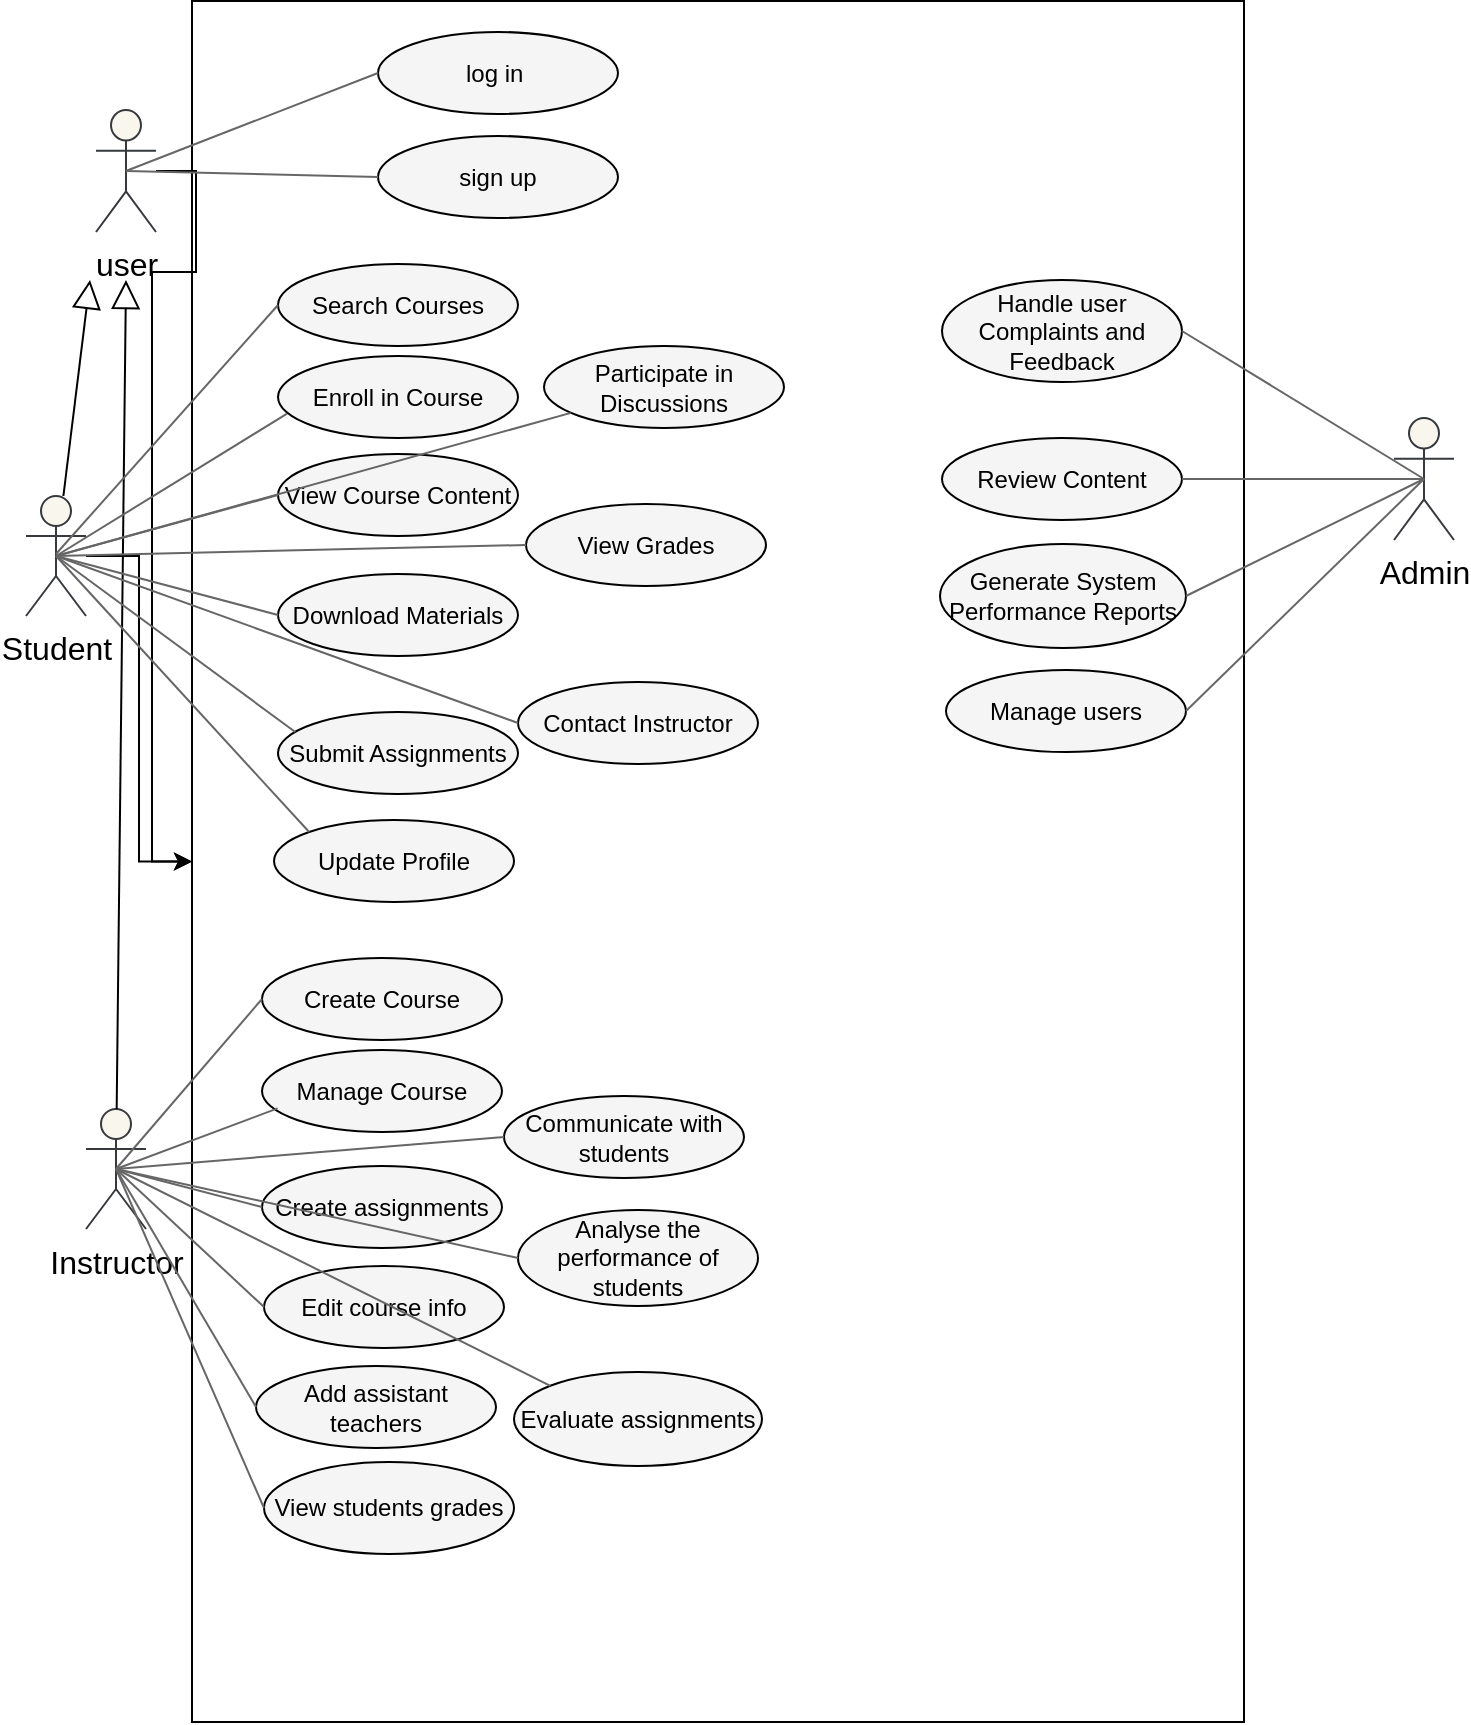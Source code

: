 <mxfile version="27.0.9">
  <diagram name="Page-1" id="gW7X5l3pM9PUabElACM9">
    <mxGraphModel dx="1168" dy="634" grid="0" gridSize="10" guides="1" tooltips="1" connect="1" arrows="1" fold="1" page="1" pageScale="1" pageWidth="827" pageHeight="1169" background="#ffffff" math="0" shadow="0">
      <root>
        <mxCell id="0" />
        <mxCell id="1" parent="0" />
        <mxCell id="p1Tyolbjlcrftdn2_OF1-26" value="" style="edgeStyle=orthogonalEdgeStyle;rounded=0;orthogonalLoop=1;jettySize=auto;html=1;" edge="1" parent="1" source="p1Tyolbjlcrftdn2_OF1-1" target="p1Tyolbjlcrftdn2_OF1-13">
          <mxGeometry relative="1" as="geometry" />
        </mxCell>
        <mxCell id="p1Tyolbjlcrftdn2_OF1-1" value="&lt;font style=&quot;font-size: 16px; color: rgb(0, 0, 0);&quot;&gt;user&lt;/font&gt;" style="shape=umlActor;verticalLabelPosition=bottom;verticalAlign=top;html=1;outlineConnect=0;strokeColor=#36393d;fillColor=#f9f7ed;" vertex="1" parent="1">
          <mxGeometry x="90" y="64" width="30" height="61" as="geometry" />
        </mxCell>
        <mxCell id="p1Tyolbjlcrftdn2_OF1-4" value="&lt;font style=&quot;color: rgb(0, 0, 0); font-size: 16px;&quot;&gt;Instructor&lt;/font&gt;" style="shape=umlActor;verticalLabelPosition=bottom;verticalAlign=top;html=1;outlineConnect=0;strokeColor=#36393d;fillColor=#f9f7ed;" vertex="1" parent="1">
          <mxGeometry x="85" y="563.5" width="30" height="60" as="geometry" />
        </mxCell>
        <mxCell id="p1Tyolbjlcrftdn2_OF1-16" value="" style="edgeStyle=orthogonalEdgeStyle;rounded=0;orthogonalLoop=1;jettySize=auto;html=1;" edge="1" parent="1" source="p1Tyolbjlcrftdn2_OF1-5" target="p1Tyolbjlcrftdn2_OF1-13">
          <mxGeometry relative="1" as="geometry" />
        </mxCell>
        <mxCell id="p1Tyolbjlcrftdn2_OF1-5" value="&lt;font style=&quot;color: rgb(0, 0, 0); font-size: 16px;&quot;&gt;Student&lt;/font&gt;" style="shape=umlActor;verticalLabelPosition=bottom;verticalAlign=top;html=1;outlineConnect=0;strokeColor=#36393d;fillColor=#f9f7ed;" vertex="1" parent="1">
          <mxGeometry x="55" y="257" width="30" height="60" as="geometry" />
        </mxCell>
        <mxCell id="p1Tyolbjlcrftdn2_OF1-13" value="" style="rounded=0;whiteSpace=wrap;html=1;strokeColor=#000000;fillColor=none;" vertex="1" parent="1">
          <mxGeometry x="138" y="9.5" width="526" height="860.5" as="geometry" />
        </mxCell>
        <mxCell id="p1Tyolbjlcrftdn2_OF1-14" value="" style="endArrow=block;endFill=0;endSize=12;html=1;rounded=0;strokeColor=#000000;" edge="1" parent="1" source="p1Tyolbjlcrftdn2_OF1-4">
          <mxGeometry width="160" relative="1" as="geometry">
            <mxPoint x="279" y="278" as="sourcePoint" />
            <mxPoint x="105" y="149" as="targetPoint" />
          </mxGeometry>
        </mxCell>
        <mxCell id="p1Tyolbjlcrftdn2_OF1-15" value="" style="endArrow=block;endFill=0;endSize=12;html=1;rounded=0;strokeColor=#000000;" edge="1" parent="1" source="p1Tyolbjlcrftdn2_OF1-5">
          <mxGeometry width="160" relative="1" as="geometry">
            <mxPoint x="65" y="457" as="sourcePoint" />
            <mxPoint x="87" y="149" as="targetPoint" />
          </mxGeometry>
        </mxCell>
        <mxCell id="p1Tyolbjlcrftdn2_OF1-19" value="&lt;font style=&quot;color: rgb(0, 0, 0);&quot;&gt;log in&amp;nbsp;&lt;/font&gt;" style="ellipse;whiteSpace=wrap;html=1;fillColor=#f5f5f5;strokeColor=#000000;fontColor=#333333;" vertex="1" parent="1">
          <mxGeometry x="231" y="25" width="120" height="41" as="geometry" />
        </mxCell>
        <mxCell id="p1Tyolbjlcrftdn2_OF1-21" value="&lt;font style=&quot;color: rgb(0, 0, 0);&quot;&gt;sign up&lt;/font&gt;" style="ellipse;whiteSpace=wrap;html=1;fillColor=#f5f5f5;strokeColor=#000000;fontColor=#333333;" vertex="1" parent="1">
          <mxGeometry x="231" y="77" width="120" height="41" as="geometry" />
        </mxCell>
        <mxCell id="p1Tyolbjlcrftdn2_OF1-24" value="" style="endArrow=none;html=1;rounded=0;entryX=0;entryY=0.5;entryDx=0;entryDy=0;exitX=0.5;exitY=0.5;exitDx=0;exitDy=0;exitPerimeter=0;fillColor=#f5f5f5;strokeColor=#666666;" edge="1" parent="1" source="p1Tyolbjlcrftdn2_OF1-1" target="p1Tyolbjlcrftdn2_OF1-19">
          <mxGeometry width="50" height="50" relative="1" as="geometry">
            <mxPoint x="184" y="109" as="sourcePoint" />
            <mxPoint x="234" y="59" as="targetPoint" />
          </mxGeometry>
        </mxCell>
        <mxCell id="p1Tyolbjlcrftdn2_OF1-25" value="" style="endArrow=none;html=1;rounded=0;entryX=0;entryY=0.5;entryDx=0;entryDy=0;exitX=0.5;exitY=0.5;exitDx=0;exitDy=0;exitPerimeter=0;fillColor=#f5f5f5;strokeColor=#666666;" edge="1" parent="1" source="p1Tyolbjlcrftdn2_OF1-1" target="p1Tyolbjlcrftdn2_OF1-21">
          <mxGeometry width="50" height="50" relative="1" as="geometry">
            <mxPoint x="146" y="144" as="sourcePoint" />
            <mxPoint x="272" y="96" as="targetPoint" />
          </mxGeometry>
        </mxCell>
        <mxCell id="p1Tyolbjlcrftdn2_OF1-28" value="&lt;font style=&quot;color: rgb(0, 0, 0);&quot;&gt;Search Courses&lt;/font&gt;" style="ellipse;whiteSpace=wrap;html=1;fillColor=#f5f5f5;strokeColor=#000000;fontColor=#333333;" vertex="1" parent="1">
          <mxGeometry x="181" y="141" width="120" height="41" as="geometry" />
        </mxCell>
        <mxCell id="p1Tyolbjlcrftdn2_OF1-29" value="&lt;font style=&quot;color: rgb(0, 0, 0);&quot;&gt;View Grades&lt;/font&gt;" style="ellipse;whiteSpace=wrap;html=1;fillColor=#f5f5f5;strokeColor=#000000;fontColor=#333333;" vertex="1" parent="1">
          <mxGeometry x="305" y="261" width="120" height="41" as="geometry" />
        </mxCell>
        <mxCell id="p1Tyolbjlcrftdn2_OF1-30" value="&lt;font style=&quot;color: rgb(0, 0, 0);&quot;&gt;Update Profile&lt;/font&gt;" style="ellipse;whiteSpace=wrap;html=1;fillColor=#f5f5f5;strokeColor=#000000;fontColor=#333333;" vertex="1" parent="1">
          <mxGeometry x="179" y="419" width="120" height="41" as="geometry" />
        </mxCell>
        <mxCell id="p1Tyolbjlcrftdn2_OF1-31" value="&lt;font style=&quot;color: rgb(0, 0, 0);&quot;&gt;Participate in Discussions&lt;/font&gt;" style="ellipse;whiteSpace=wrap;html=1;fillColor=#f5f5f5;strokeColor=#000000;fontColor=#333333;" vertex="1" parent="1">
          <mxGeometry x="314" y="182" width="120" height="41" as="geometry" />
        </mxCell>
        <mxCell id="p1Tyolbjlcrftdn2_OF1-32" value="&lt;font style=&quot;color: rgb(0, 0, 0);&quot;&gt;Submit Assignments&lt;/font&gt;" style="ellipse;whiteSpace=wrap;html=1;fillColor=#f5f5f5;strokeColor=#000000;fontColor=#333333;" vertex="1" parent="1">
          <mxGeometry x="181" y="365" width="120" height="41" as="geometry" />
        </mxCell>
        <mxCell id="p1Tyolbjlcrftdn2_OF1-33" value="&lt;font style=&quot;color: rgb(0, 0, 0);&quot;&gt;Download Materials&lt;/font&gt;" style="ellipse;whiteSpace=wrap;html=1;fillColor=#f5f5f5;strokeColor=#000000;fontColor=#333333;" vertex="1" parent="1">
          <mxGeometry x="181" y="296" width="120" height="41" as="geometry" />
        </mxCell>
        <mxCell id="p1Tyolbjlcrftdn2_OF1-34" value="&lt;font style=&quot;color: rgb(0, 0, 0);&quot;&gt;Contact Instructor&lt;/font&gt;" style="ellipse;whiteSpace=wrap;html=1;fillColor=#f5f5f5;strokeColor=#000000;fontColor=#333333;" vertex="1" parent="1">
          <mxGeometry x="301" y="350" width="120" height="41" as="geometry" />
        </mxCell>
        <mxCell id="p1Tyolbjlcrftdn2_OF1-35" value="&lt;font style=&quot;color: rgb(0, 0, 0);&quot;&gt;View Course Content&lt;/font&gt;" style="ellipse;whiteSpace=wrap;html=1;fillColor=#f5f5f5;strokeColor=#000000;fontColor=#333333;" vertex="1" parent="1">
          <mxGeometry x="181" y="236" width="120" height="41" as="geometry" />
        </mxCell>
        <mxCell id="p1Tyolbjlcrftdn2_OF1-36" value="&lt;font style=&quot;color: rgb(0, 0, 0);&quot;&gt;Enroll in Course&lt;/font&gt;" style="ellipse;whiteSpace=wrap;html=1;fillColor=#f5f5f5;strokeColor=#000000;fontColor=#333333;" vertex="1" parent="1">
          <mxGeometry x="181" y="187" width="120" height="41" as="geometry" />
        </mxCell>
        <mxCell id="p1Tyolbjlcrftdn2_OF1-39" value="" style="endArrow=none;html=1;rounded=0;entryX=0.038;entryY=0.702;entryDx=0;entryDy=0;exitX=0.5;exitY=0.5;exitDx=0;exitDy=0;exitPerimeter=0;fillColor=#f5f5f5;strokeColor=#666666;entryPerimeter=0;" edge="1" parent="1" source="p1Tyolbjlcrftdn2_OF1-5" target="p1Tyolbjlcrftdn2_OF1-36">
          <mxGeometry width="50" height="50" relative="1" as="geometry">
            <mxPoint x="95" y="296" as="sourcePoint" />
            <mxPoint x="221" y="299" as="targetPoint" />
          </mxGeometry>
        </mxCell>
        <mxCell id="p1Tyolbjlcrftdn2_OF1-40" value="" style="endArrow=none;html=1;rounded=0;entryX=0;entryY=0.5;entryDx=0;entryDy=0;exitX=0.5;exitY=0.483;exitDx=0;exitDy=0;exitPerimeter=0;fillColor=#f5f5f5;strokeColor=#666666;" edge="1" parent="1" source="p1Tyolbjlcrftdn2_OF1-5" target="p1Tyolbjlcrftdn2_OF1-28">
          <mxGeometry width="50" height="50" relative="1" as="geometry">
            <mxPoint x="73" y="289" as="sourcePoint" />
            <mxPoint x="199" y="292" as="targetPoint" />
          </mxGeometry>
        </mxCell>
        <mxCell id="p1Tyolbjlcrftdn2_OF1-41" value="" style="endArrow=none;html=1;rounded=0;entryX=0;entryY=0.5;entryDx=0;entryDy=0;exitX=0.5;exitY=0.5;exitDx=0;exitDy=0;exitPerimeter=0;fillColor=#f5f5f5;strokeColor=#666666;" edge="1" parent="1" source="p1Tyolbjlcrftdn2_OF1-5" target="p1Tyolbjlcrftdn2_OF1-35">
          <mxGeometry width="50" height="50" relative="1" as="geometry">
            <mxPoint x="122" y="368" as="sourcePoint" />
            <mxPoint x="238" y="297" as="targetPoint" />
          </mxGeometry>
        </mxCell>
        <mxCell id="p1Tyolbjlcrftdn2_OF1-42" value="" style="endArrow=none;html=1;rounded=0;entryX=0;entryY=0.5;entryDx=0;entryDy=0;exitX=0.5;exitY=0.5;exitDx=0;exitDy=0;exitPerimeter=0;fillColor=#f5f5f5;strokeColor=#666666;" edge="1" parent="1" source="p1Tyolbjlcrftdn2_OF1-5" target="p1Tyolbjlcrftdn2_OF1-29">
          <mxGeometry width="50" height="50" relative="1" as="geometry">
            <mxPoint x="123" y="314" as="sourcePoint" />
            <mxPoint x="234" y="284" as="targetPoint" />
          </mxGeometry>
        </mxCell>
        <mxCell id="p1Tyolbjlcrftdn2_OF1-43" value="" style="endArrow=none;html=1;rounded=0;entryX=0;entryY=0.5;entryDx=0;entryDy=0;exitX=0.5;exitY=0.5;exitDx=0;exitDy=0;exitPerimeter=0;fillColor=#f5f5f5;strokeColor=#666666;" edge="1" parent="1" source="p1Tyolbjlcrftdn2_OF1-5" target="p1Tyolbjlcrftdn2_OF1-33">
          <mxGeometry width="50" height="50" relative="1" as="geometry">
            <mxPoint x="119" y="348" as="sourcePoint" />
            <mxPoint x="230" y="318" as="targetPoint" />
          </mxGeometry>
        </mxCell>
        <mxCell id="p1Tyolbjlcrftdn2_OF1-44" value="" style="endArrow=none;html=1;rounded=0;entryX=0;entryY=0.5;entryDx=0;entryDy=0;exitX=0.5;exitY=0.5;exitDx=0;exitDy=0;exitPerimeter=0;fillColor=#f5f5f5;strokeColor=#666666;" edge="1" parent="1" source="p1Tyolbjlcrftdn2_OF1-5" target="p1Tyolbjlcrftdn2_OF1-34">
          <mxGeometry width="50" height="50" relative="1" as="geometry">
            <mxPoint x="112" y="332" as="sourcePoint" />
            <mxPoint x="223" y="362" as="targetPoint" />
          </mxGeometry>
        </mxCell>
        <mxCell id="p1Tyolbjlcrftdn2_OF1-45" value="" style="endArrow=none;html=1;rounded=0;entryX=0.072;entryY=0.244;entryDx=0;entryDy=0;exitX=0.5;exitY=0.5;exitDx=0;exitDy=0;exitPerimeter=0;fillColor=#f5f5f5;strokeColor=#666666;entryPerimeter=0;" edge="1" parent="1" source="p1Tyolbjlcrftdn2_OF1-5" target="p1Tyolbjlcrftdn2_OF1-32">
          <mxGeometry width="50" height="50" relative="1" as="geometry">
            <mxPoint x="111" y="359" as="sourcePoint" />
            <mxPoint x="222" y="389" as="targetPoint" />
          </mxGeometry>
        </mxCell>
        <mxCell id="p1Tyolbjlcrftdn2_OF1-46" value="" style="endArrow=none;html=1;rounded=0;entryX=0;entryY=0;entryDx=0;entryDy=0;exitX=0.5;exitY=0.5;exitDx=0;exitDy=0;exitPerimeter=0;fillColor=#f5f5f5;strokeColor=#666666;" edge="1" parent="1" source="p1Tyolbjlcrftdn2_OF1-5" target="p1Tyolbjlcrftdn2_OF1-30">
          <mxGeometry width="50" height="50" relative="1" as="geometry">
            <mxPoint x="118" y="424" as="sourcePoint" />
            <mxPoint x="229" y="454" as="targetPoint" />
          </mxGeometry>
        </mxCell>
        <mxCell id="p1Tyolbjlcrftdn2_OF1-47" value="" style="endArrow=none;html=1;rounded=0;exitX=0.5;exitY=0.5;exitDx=0;exitDy=0;exitPerimeter=0;fillColor=#f5f5f5;strokeColor=#666666;" edge="1" parent="1" source="p1Tyolbjlcrftdn2_OF1-5" target="p1Tyolbjlcrftdn2_OF1-31">
          <mxGeometry width="50" height="50" relative="1" as="geometry">
            <mxPoint x="75" y="360" as="sourcePoint" />
            <mxPoint x="186" y="390" as="targetPoint" />
          </mxGeometry>
        </mxCell>
        <mxCell id="p1Tyolbjlcrftdn2_OF1-49" value="&lt;font style=&quot;color: rgb(0, 0, 0);&quot;&gt;Evaluate assignments&lt;/font&gt;" style="ellipse;whiteSpace=wrap;html=1;fillColor=#f5f5f5;strokeColor=#000000;fontColor=#333333;" vertex="1" parent="1">
          <mxGeometry x="299" y="695" width="124" height="47" as="geometry" />
        </mxCell>
        <mxCell id="p1Tyolbjlcrftdn2_OF1-50" value="&lt;font style=&quot;color: rgb(0, 0, 0);&quot;&gt;View students grades&lt;/font&gt;" style="ellipse;whiteSpace=wrap;html=1;fillColor=#f5f5f5;strokeColor=#000000;fontColor=#333333;" vertex="1" parent="1">
          <mxGeometry x="174" y="740" width="125" height="46" as="geometry" />
        </mxCell>
        <mxCell id="p1Tyolbjlcrftdn2_OF1-51" value="&lt;font style=&quot;color: rgb(0, 0, 0);&quot;&gt;Analyse the performance of students&lt;/font&gt;" style="ellipse;whiteSpace=wrap;html=1;fillColor=#f5f5f5;strokeColor=#000000;fontColor=#333333;" vertex="1" parent="1">
          <mxGeometry x="301" y="614" width="120" height="48" as="geometry" />
        </mxCell>
        <mxCell id="p1Tyolbjlcrftdn2_OF1-52" value="&lt;font style=&quot;color: rgb(0, 0, 0);&quot;&gt;Add assistant teachers&lt;/font&gt;" style="ellipse;whiteSpace=wrap;html=1;fillColor=#f5f5f5;strokeColor=#000000;fontColor=#333333;" vertex="1" parent="1">
          <mxGeometry x="170" y="692" width="120" height="41" as="geometry" />
        </mxCell>
        <mxCell id="p1Tyolbjlcrftdn2_OF1-53" value="&lt;font style=&quot;color: rgb(0, 0, 0);&quot;&gt;Edit course info&lt;/font&gt;" style="ellipse;whiteSpace=wrap;html=1;fillColor=#f5f5f5;strokeColor=#000000;fontColor=#333333;" vertex="1" parent="1">
          <mxGeometry x="174" y="642" width="120" height="41" as="geometry" />
        </mxCell>
        <mxCell id="p1Tyolbjlcrftdn2_OF1-54" value="&lt;font style=&quot;color: rgb(0, 0, 0);&quot;&gt;Communicate with students&lt;/font&gt;" style="ellipse;whiteSpace=wrap;html=1;fillColor=#f5f5f5;strokeColor=#000000;fontColor=#333333;" vertex="1" parent="1">
          <mxGeometry x="294" y="557" width="120" height="41" as="geometry" />
        </mxCell>
        <mxCell id="p1Tyolbjlcrftdn2_OF1-55" value="&lt;font style=&quot;color: rgb(0, 0, 0);&quot;&gt;Create assignments&lt;/font&gt;" style="ellipse;whiteSpace=wrap;html=1;fillColor=#f5f5f5;strokeColor=#000000;fontColor=#333333;" vertex="1" parent="1">
          <mxGeometry x="173" y="592" width="120" height="41" as="geometry" />
        </mxCell>
        <mxCell id="p1Tyolbjlcrftdn2_OF1-56" value="&lt;font style=&quot;color: rgb(0, 0, 0);&quot;&gt;Manage Course&lt;/font&gt;" style="ellipse;whiteSpace=wrap;html=1;fillColor=#f5f5f5;strokeColor=#000000;fontColor=#333333;" vertex="1" parent="1">
          <mxGeometry x="173" y="534" width="120" height="41" as="geometry" />
        </mxCell>
        <mxCell id="p1Tyolbjlcrftdn2_OF1-57" value="&lt;font style=&quot;color: rgb(0, 0, 0);&quot;&gt;Create Course&lt;/font&gt;" style="ellipse;whiteSpace=wrap;html=1;fillColor=#f5f5f5;strokeColor=#000000;fontColor=#333333;" vertex="1" parent="1">
          <mxGeometry x="173" y="488" width="120" height="41" as="geometry" />
        </mxCell>
        <mxCell id="p1Tyolbjlcrftdn2_OF1-59" value="" style="endArrow=none;html=1;rounded=0;entryX=0;entryY=0.5;entryDx=0;entryDy=0;exitX=0.5;exitY=0.5;exitDx=0;exitDy=0;exitPerimeter=0;fillColor=#f5f5f5;strokeColor=#666666;" edge="1" parent="1" source="p1Tyolbjlcrftdn2_OF1-4" target="p1Tyolbjlcrftdn2_OF1-57">
          <mxGeometry width="50" height="50" relative="1" as="geometry">
            <mxPoint x="442" y="509" as="sourcePoint" />
            <mxPoint x="568" y="647" as="targetPoint" />
          </mxGeometry>
        </mxCell>
        <mxCell id="p1Tyolbjlcrftdn2_OF1-60" value="" style="endArrow=none;html=1;rounded=0;entryX=0.065;entryY=0.712;entryDx=0;entryDy=0;exitX=0.5;exitY=0.5;exitDx=0;exitDy=0;exitPerimeter=0;fillColor=#f5f5f5;strokeColor=#666666;entryPerimeter=0;" edge="1" parent="1" source="p1Tyolbjlcrftdn2_OF1-4" target="p1Tyolbjlcrftdn2_OF1-56">
          <mxGeometry width="50" height="50" relative="1" as="geometry">
            <mxPoint x="122" y="610" as="sourcePoint" />
            <mxPoint x="248" y="748" as="targetPoint" />
          </mxGeometry>
        </mxCell>
        <mxCell id="p1Tyolbjlcrftdn2_OF1-61" value="" style="endArrow=none;html=1;rounded=0;exitX=0.5;exitY=0.5;exitDx=0;exitDy=0;exitPerimeter=0;fillColor=#f5f5f5;strokeColor=#666666;entryX=0;entryY=0.5;entryDx=0;entryDy=0;" edge="1" parent="1" source="p1Tyolbjlcrftdn2_OF1-4" target="p1Tyolbjlcrftdn2_OF1-54">
          <mxGeometry width="50" height="50" relative="1" as="geometry">
            <mxPoint x="100" y="600" as="sourcePoint" />
            <mxPoint x="181" y="569" as="targetPoint" />
          </mxGeometry>
        </mxCell>
        <mxCell id="p1Tyolbjlcrftdn2_OF1-62" value="" style="endArrow=none;html=1;rounded=0;exitX=0.5;exitY=0.5;exitDx=0;exitDy=0;exitPerimeter=0;fillColor=#f5f5f5;strokeColor=#666666;entryX=0;entryY=0.5;entryDx=0;entryDy=0;" edge="1" parent="1" source="p1Tyolbjlcrftdn2_OF1-4" target="p1Tyolbjlcrftdn2_OF1-55">
          <mxGeometry width="50" height="50" relative="1" as="geometry">
            <mxPoint x="148" y="614" as="sourcePoint" />
            <mxPoint x="342" y="598" as="targetPoint" />
          </mxGeometry>
        </mxCell>
        <mxCell id="p1Tyolbjlcrftdn2_OF1-63" value="" style="endArrow=none;html=1;rounded=0;exitX=0.5;exitY=0.5;exitDx=0;exitDy=0;exitPerimeter=0;fillColor=#f5f5f5;strokeColor=#666666;entryX=0;entryY=0.5;entryDx=0;entryDy=0;" edge="1" parent="1" source="p1Tyolbjlcrftdn2_OF1-4" target="p1Tyolbjlcrftdn2_OF1-53">
          <mxGeometry width="50" height="50" relative="1" as="geometry">
            <mxPoint x="120" y="634" as="sourcePoint" />
            <mxPoint x="314" y="618" as="targetPoint" />
          </mxGeometry>
        </mxCell>
        <mxCell id="p1Tyolbjlcrftdn2_OF1-65" value="" style="endArrow=none;html=1;rounded=0;exitX=0.5;exitY=0.5;exitDx=0;exitDy=0;exitPerimeter=0;fillColor=#f5f5f5;strokeColor=#666666;entryX=0;entryY=0.5;entryDx=0;entryDy=0;" edge="1" parent="1" source="p1Tyolbjlcrftdn2_OF1-4" target="p1Tyolbjlcrftdn2_OF1-51">
          <mxGeometry width="50" height="50" relative="1" as="geometry">
            <mxPoint x="88" y="697" as="sourcePoint" />
            <mxPoint x="282" y="681" as="targetPoint" />
          </mxGeometry>
        </mxCell>
        <mxCell id="p1Tyolbjlcrftdn2_OF1-66" value="" style="endArrow=none;html=1;rounded=0;exitX=0.5;exitY=0.5;exitDx=0;exitDy=0;exitPerimeter=0;fillColor=#f5f5f5;strokeColor=#666666;entryX=0;entryY=0.5;entryDx=0;entryDy=0;" edge="1" parent="1" source="p1Tyolbjlcrftdn2_OF1-4" target="p1Tyolbjlcrftdn2_OF1-52">
          <mxGeometry width="50" height="50" relative="1" as="geometry">
            <mxPoint x="97" y="722" as="sourcePoint" />
            <mxPoint x="291" y="706" as="targetPoint" />
          </mxGeometry>
        </mxCell>
        <mxCell id="p1Tyolbjlcrftdn2_OF1-67" value="" style="endArrow=none;html=1;rounded=0;exitX=0.5;exitY=0.5;exitDx=0;exitDy=0;exitPerimeter=0;fillColor=#f5f5f5;strokeColor=#666666;entryX=0;entryY=0;entryDx=0;entryDy=0;" edge="1" parent="1" source="p1Tyolbjlcrftdn2_OF1-4" target="p1Tyolbjlcrftdn2_OF1-49">
          <mxGeometry width="50" height="50" relative="1" as="geometry">
            <mxPoint x="123" y="739" as="sourcePoint" />
            <mxPoint x="317" y="723" as="targetPoint" />
          </mxGeometry>
        </mxCell>
        <mxCell id="p1Tyolbjlcrftdn2_OF1-68" value="" style="endArrow=none;html=1;rounded=0;exitX=0.5;exitY=0.5;exitDx=0;exitDy=0;exitPerimeter=0;fillColor=#f5f5f5;strokeColor=#666666;entryX=0;entryY=0.5;entryDx=0;entryDy=0;" edge="1" parent="1" source="p1Tyolbjlcrftdn2_OF1-4" target="p1Tyolbjlcrftdn2_OF1-50">
          <mxGeometry width="50" height="50" relative="1" as="geometry">
            <mxPoint x="96" y="755" as="sourcePoint" />
            <mxPoint x="290" y="739" as="targetPoint" />
          </mxGeometry>
        </mxCell>
        <mxCell id="p1Tyolbjlcrftdn2_OF1-69" value="&lt;font style=&quot;font-size: 16px; color: rgb(0, 0, 0);&quot;&gt;Admin&lt;/font&gt;" style="shape=umlActor;verticalLabelPosition=bottom;verticalAlign=top;html=1;outlineConnect=0;strokeColor=#36393d;fillColor=#f9f7ed;" vertex="1" parent="1">
          <mxGeometry x="739" y="218" width="30" height="61" as="geometry" />
        </mxCell>
        <mxCell id="p1Tyolbjlcrftdn2_OF1-70" value="&lt;font style=&quot;color: rgb(0, 0, 0);&quot;&gt;Generate System Performance Reports&lt;/font&gt;" style="ellipse;whiteSpace=wrap;html=1;fillColor=#f5f5f5;strokeColor=#000000;fontColor=#333333;" vertex="1" parent="1">
          <mxGeometry x="512" y="281" width="123" height="52" as="geometry" />
        </mxCell>
        <mxCell id="p1Tyolbjlcrftdn2_OF1-71" value="&lt;font style=&quot;color: rgb(0, 0, 0);&quot;&gt;Handle user Complaints and Feedback&lt;/font&gt;" style="ellipse;whiteSpace=wrap;html=1;fillColor=#f5f5f5;strokeColor=#000000;fontColor=#333333;" vertex="1" parent="1">
          <mxGeometry x="513" y="149" width="120" height="51" as="geometry" />
        </mxCell>
        <mxCell id="p1Tyolbjlcrftdn2_OF1-72" value="&lt;font style=&quot;color: rgb(0, 0, 0);&quot;&gt;Review Content&lt;/font&gt;" style="ellipse;whiteSpace=wrap;html=1;fillColor=#f5f5f5;strokeColor=#000000;fontColor=#333333;" vertex="1" parent="1">
          <mxGeometry x="513" y="228" width="120" height="41" as="geometry" />
        </mxCell>
        <mxCell id="p1Tyolbjlcrftdn2_OF1-73" value="&lt;font style=&quot;color: rgb(0, 0, 0);&quot;&gt;Manage users&lt;/font&gt;" style="ellipse;whiteSpace=wrap;html=1;fillColor=#f5f5f5;strokeColor=#000000;fontColor=#333333;" vertex="1" parent="1">
          <mxGeometry x="515" y="344" width="120" height="41" as="geometry" />
        </mxCell>
        <mxCell id="p1Tyolbjlcrftdn2_OF1-74" value="" style="endArrow=none;html=1;rounded=0;entryX=0.5;entryY=0.5;entryDx=0;entryDy=0;exitX=1;exitY=0.5;exitDx=0;exitDy=0;fillColor=#f5f5f5;strokeColor=#666666;entryPerimeter=0;" edge="1" parent="1" source="p1Tyolbjlcrftdn2_OF1-73" target="p1Tyolbjlcrftdn2_OF1-69">
          <mxGeometry width="50" height="50" relative="1" as="geometry">
            <mxPoint x="681" y="328" as="sourcePoint" />
            <mxPoint x="754" y="243" as="targetPoint" />
          </mxGeometry>
        </mxCell>
        <mxCell id="p1Tyolbjlcrftdn2_OF1-76" value="" style="endArrow=none;html=1;rounded=0;entryX=0.5;entryY=0.5;entryDx=0;entryDy=0;exitX=1;exitY=0.5;exitDx=0;exitDy=0;fillColor=#f5f5f5;strokeColor=#666666;entryPerimeter=0;" edge="1" parent="1" source="p1Tyolbjlcrftdn2_OF1-72" target="p1Tyolbjlcrftdn2_OF1-69">
          <mxGeometry width="50" height="50" relative="1" as="geometry">
            <mxPoint x="654" y="259" as="sourcePoint" />
            <mxPoint x="775" y="330" as="targetPoint" />
          </mxGeometry>
        </mxCell>
        <mxCell id="p1Tyolbjlcrftdn2_OF1-77" value="" style="endArrow=none;html=1;rounded=0;entryX=0.5;entryY=0.5;entryDx=0;entryDy=0;exitX=1;exitY=0.5;exitDx=0;exitDy=0;fillColor=#f5f5f5;strokeColor=#666666;entryPerimeter=0;" edge="1" parent="1" source="p1Tyolbjlcrftdn2_OF1-70" target="p1Tyolbjlcrftdn2_OF1-69">
          <mxGeometry width="50" height="50" relative="1" as="geometry">
            <mxPoint x="679" y="280" as="sourcePoint" />
            <mxPoint x="800" y="280" as="targetPoint" />
          </mxGeometry>
        </mxCell>
        <mxCell id="p1Tyolbjlcrftdn2_OF1-78" value="" style="endArrow=none;html=1;rounded=0;entryX=0.5;entryY=0.5;entryDx=0;entryDy=0;exitX=1;exitY=0.5;exitDx=0;exitDy=0;fillColor=#f5f5f5;strokeColor=#666666;entryPerimeter=0;" edge="1" parent="1" source="p1Tyolbjlcrftdn2_OF1-71" target="p1Tyolbjlcrftdn2_OF1-69">
          <mxGeometry width="50" height="50" relative="1" as="geometry">
            <mxPoint x="642" y="378" as="sourcePoint" />
            <mxPoint x="761" y="325" as="targetPoint" />
          </mxGeometry>
        </mxCell>
      </root>
    </mxGraphModel>
  </diagram>
</mxfile>
